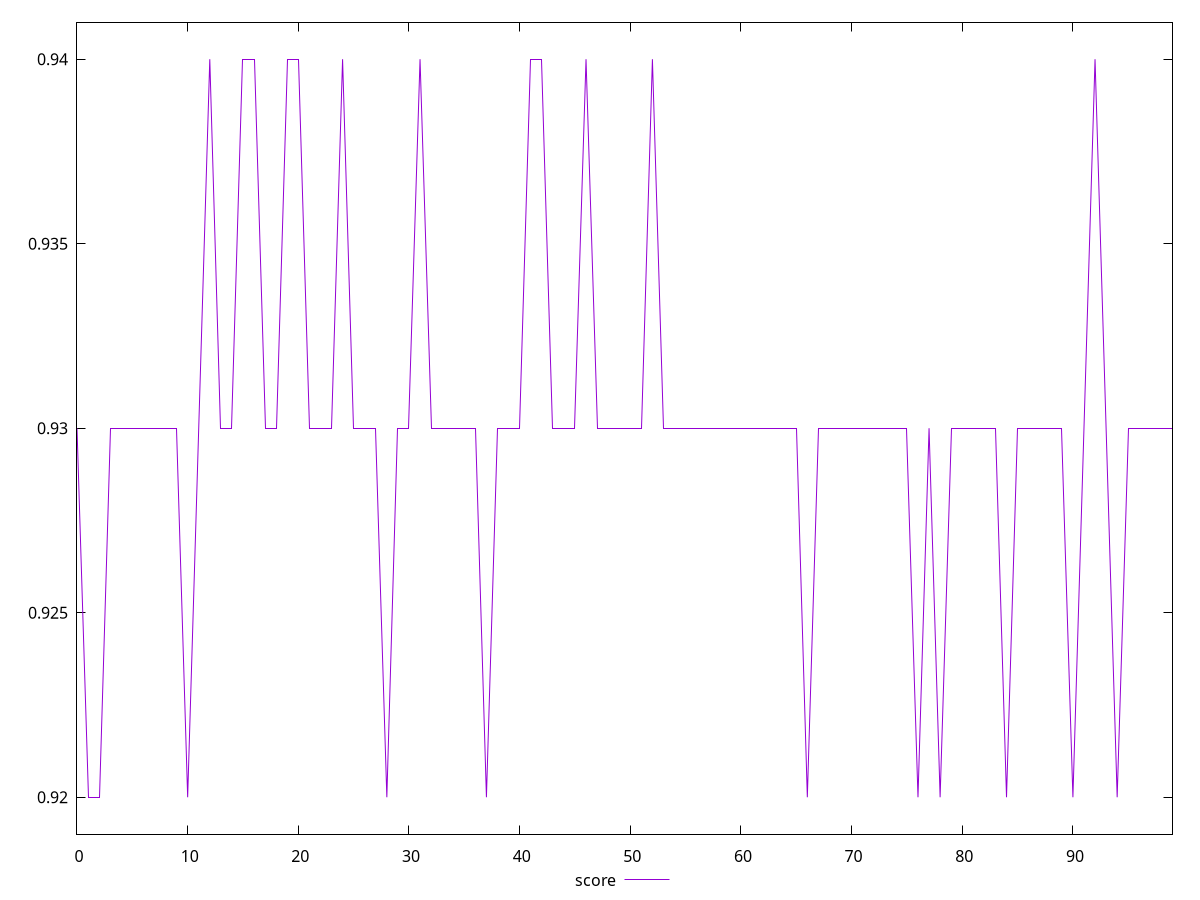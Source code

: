reset

$score <<EOF
0 0.93
1 0.92
2 0.92
3 0.93
4 0.93
5 0.93
6 0.93
7 0.93
8 0.93
9 0.93
10 0.92
11 0.93
12 0.94
13 0.93
14 0.93
15 0.94
16 0.94
17 0.93
18 0.93
19 0.94
20 0.94
21 0.93
22 0.93
23 0.93
24 0.94
25 0.93
26 0.93
27 0.93
28 0.92
29 0.93
30 0.93
31 0.94
32 0.93
33 0.93
34 0.93
35 0.93
36 0.93
37 0.92
38 0.93
39 0.93
40 0.93
41 0.94
42 0.94
43 0.93
44 0.93
45 0.93
46 0.94
47 0.93
48 0.93
49 0.93
50 0.93
51 0.93
52 0.94
53 0.93
54 0.93
55 0.93
56 0.93
57 0.93
58 0.93
59 0.93
60 0.93
61 0.93
62 0.93
63 0.93
64 0.93
65 0.93
66 0.92
67 0.93
68 0.93
69 0.93
70 0.93
71 0.93
72 0.93
73 0.93
74 0.93
75 0.93
76 0.92
77 0.93
78 0.92
79 0.93
80 0.93
81 0.93
82 0.93
83 0.93
84 0.92
85 0.93
86 0.93
87 0.93
88 0.93
89 0.93
90 0.92
91 0.93
92 0.94
93 0.93
94 0.92
95 0.93
96 0.93
97 0.93
98 0.93
99 0.93
EOF

set key outside below
set xrange [0:99]
set yrange [0.919:0.941]
set trange [0.919:0.941]
set terminal svg size 640, 500 enhanced background rgb 'white'
set output "report_00018_2021-02-10T15-25-16.877Z/mainthread-work-breakdown/samples/pages/score/values.svg"

plot $score title "score" with line

reset
